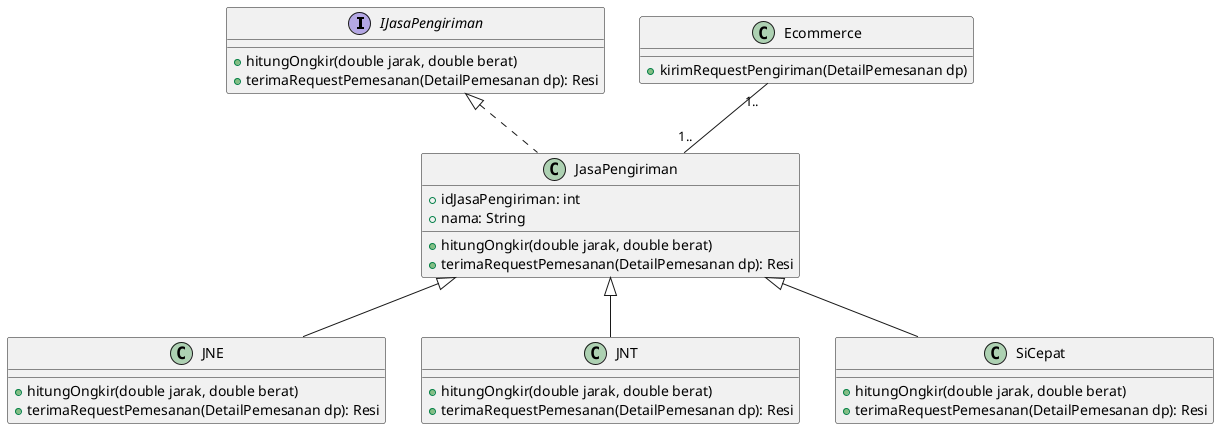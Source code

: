 @startuml

interface IJasaPengiriman {
 +hitungOngkir(double jarak, double berat)
 +terimaRequestPemesanan(DetailPemesanan dp): Resi
}

class Ecommerce {
 +kirimRequestPengiriman(DetailPemesanan dp)
}

class JasaPengiriman {
 +idJasaPengiriman: int
 +nama: String
 +hitungOngkir(double jarak, double berat)
 +terimaRequestPemesanan(DetailPemesanan dp): Resi
}

class JNE {
 +hitungOngkir(double jarak, double berat)
 +terimaRequestPemesanan(DetailPemesanan dp): Resi 
}

class JNT {
 +hitungOngkir(double jarak, double berat)
 +terimaRequestPemesanan(DetailPemesanan dp): Resi
}

class SiCepat {
 +hitungOngkir(double jarak, double berat)
 +terimaRequestPemesanan(DetailPemesanan dp): Resi 
}

Ecommerce "1.." -- "1.." JasaPengiriman

JasaPengiriman <|-- JNE
JasaPengiriman <|-- JNT
JasaPengiriman <|-- SiCepat
class JasaPengiriman implements IJasaPengiriman

@enduml
